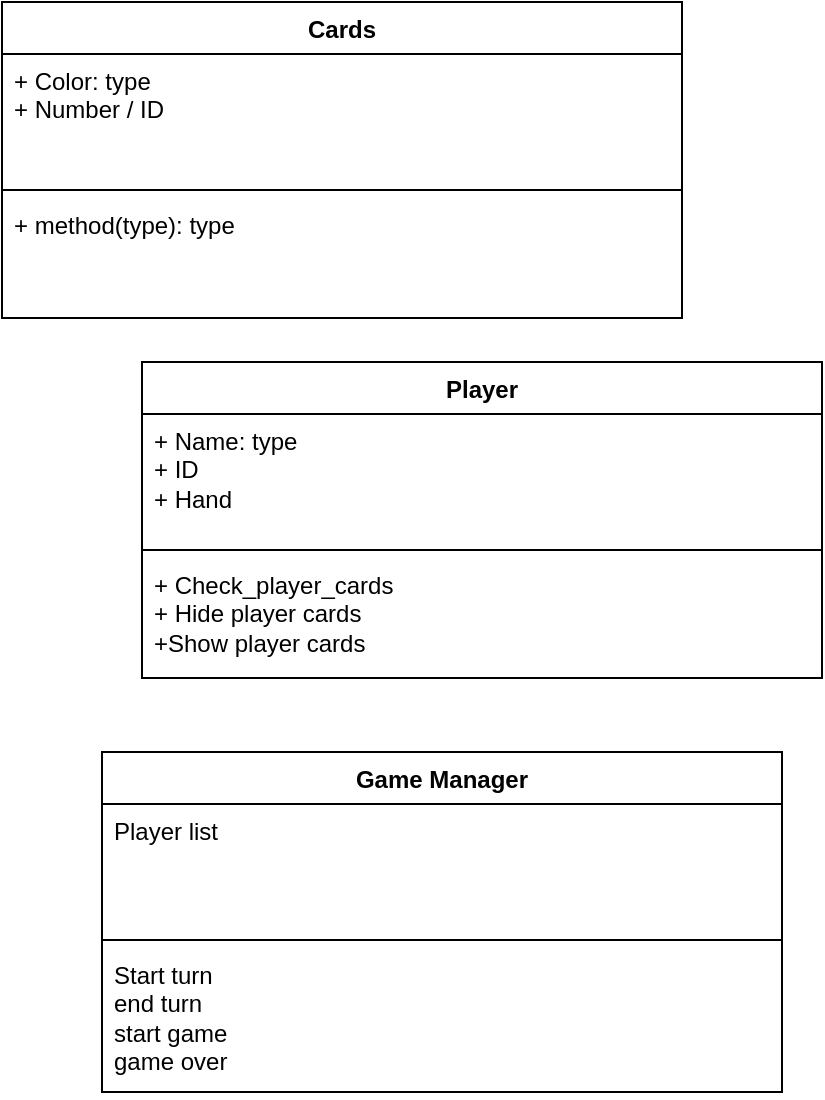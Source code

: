 <mxfile version="26.0.11">
  <diagram name="Seite-1" id="l1aC769Ys6lARXy5eB1C">
    <mxGraphModel dx="1194" dy="742" grid="1" gridSize="10" guides="1" tooltips="1" connect="1" arrows="1" fold="1" page="1" pageScale="1" pageWidth="827" pageHeight="1169" math="0" shadow="0">
      <root>
        <mxCell id="0" />
        <mxCell id="1" parent="0" />
        <mxCell id="y0SAWxoP3DSWaINTDisC-1" value="Cards" style="swimlane;fontStyle=1;align=center;verticalAlign=top;childLayout=stackLayout;horizontal=1;startSize=26;horizontalStack=0;resizeParent=1;resizeParentMax=0;resizeLast=0;collapsible=1;marginBottom=0;whiteSpace=wrap;html=1;" vertex="1" parent="1">
          <mxGeometry x="190" y="210" width="340" height="158" as="geometry" />
        </mxCell>
        <mxCell id="y0SAWxoP3DSWaINTDisC-2" value="+ Color: type&lt;div&gt;+ Number / ID&lt;/div&gt;&lt;div&gt;&lt;br&gt;&lt;/div&gt;" style="text;strokeColor=none;fillColor=none;align=left;verticalAlign=top;spacingLeft=4;spacingRight=4;overflow=hidden;rotatable=0;points=[[0,0.5],[1,0.5]];portConstraint=eastwest;whiteSpace=wrap;html=1;" vertex="1" parent="y0SAWxoP3DSWaINTDisC-1">
          <mxGeometry y="26" width="340" height="64" as="geometry" />
        </mxCell>
        <mxCell id="y0SAWxoP3DSWaINTDisC-3" value="" style="line;strokeWidth=1;fillColor=none;align=left;verticalAlign=middle;spacingTop=-1;spacingLeft=3;spacingRight=3;rotatable=0;labelPosition=right;points=[];portConstraint=eastwest;strokeColor=inherit;" vertex="1" parent="y0SAWxoP3DSWaINTDisC-1">
          <mxGeometry y="90" width="340" height="8" as="geometry" />
        </mxCell>
        <mxCell id="y0SAWxoP3DSWaINTDisC-4" value="+ method(type): type" style="text;strokeColor=none;fillColor=none;align=left;verticalAlign=top;spacingLeft=4;spacingRight=4;overflow=hidden;rotatable=0;points=[[0,0.5],[1,0.5]];portConstraint=eastwest;whiteSpace=wrap;html=1;" vertex="1" parent="y0SAWxoP3DSWaINTDisC-1">
          <mxGeometry y="98" width="340" height="60" as="geometry" />
        </mxCell>
        <mxCell id="y0SAWxoP3DSWaINTDisC-5" value="Player" style="swimlane;fontStyle=1;align=center;verticalAlign=top;childLayout=stackLayout;horizontal=1;startSize=26;horizontalStack=0;resizeParent=1;resizeParentMax=0;resizeLast=0;collapsible=1;marginBottom=0;whiteSpace=wrap;html=1;" vertex="1" parent="1">
          <mxGeometry x="260" y="390" width="340" height="158" as="geometry" />
        </mxCell>
        <mxCell id="y0SAWxoP3DSWaINTDisC-6" value="+ Name: type&lt;div&gt;+ ID&lt;/div&gt;&lt;div&gt;+ Hand&lt;/div&gt;&lt;div&gt;&lt;br&gt;&lt;/div&gt;" style="text;strokeColor=none;fillColor=none;align=left;verticalAlign=top;spacingLeft=4;spacingRight=4;overflow=hidden;rotatable=0;points=[[0,0.5],[1,0.5]];portConstraint=eastwest;whiteSpace=wrap;html=1;" vertex="1" parent="y0SAWxoP3DSWaINTDisC-5">
          <mxGeometry y="26" width="340" height="64" as="geometry" />
        </mxCell>
        <mxCell id="y0SAWxoP3DSWaINTDisC-7" value="" style="line;strokeWidth=1;fillColor=none;align=left;verticalAlign=middle;spacingTop=-1;spacingLeft=3;spacingRight=3;rotatable=0;labelPosition=right;points=[];portConstraint=eastwest;strokeColor=inherit;" vertex="1" parent="y0SAWxoP3DSWaINTDisC-5">
          <mxGeometry y="90" width="340" height="8" as="geometry" />
        </mxCell>
        <mxCell id="y0SAWxoP3DSWaINTDisC-8" value="+ Check_player_cards&lt;div&gt;+ Hide player cards&lt;/div&gt;&lt;div&gt;+Show player cards&lt;/div&gt;" style="text;strokeColor=none;fillColor=none;align=left;verticalAlign=top;spacingLeft=4;spacingRight=4;overflow=hidden;rotatable=0;points=[[0,0.5],[1,0.5]];portConstraint=eastwest;whiteSpace=wrap;html=1;" vertex="1" parent="y0SAWxoP3DSWaINTDisC-5">
          <mxGeometry y="98" width="340" height="60" as="geometry" />
        </mxCell>
        <mxCell id="y0SAWxoP3DSWaINTDisC-10" value="Game Manager" style="swimlane;fontStyle=1;align=center;verticalAlign=top;childLayout=stackLayout;horizontal=1;startSize=26;horizontalStack=0;resizeParent=1;resizeParentMax=0;resizeLast=0;collapsible=1;marginBottom=0;whiteSpace=wrap;html=1;" vertex="1" parent="1">
          <mxGeometry x="240" y="585" width="340" height="170" as="geometry" />
        </mxCell>
        <mxCell id="y0SAWxoP3DSWaINTDisC-11" value="Player list" style="text;strokeColor=none;fillColor=none;align=left;verticalAlign=top;spacingLeft=4;spacingRight=4;overflow=hidden;rotatable=0;points=[[0,0.5],[1,0.5]];portConstraint=eastwest;whiteSpace=wrap;html=1;" vertex="1" parent="y0SAWxoP3DSWaINTDisC-10">
          <mxGeometry y="26" width="340" height="64" as="geometry" />
        </mxCell>
        <mxCell id="y0SAWxoP3DSWaINTDisC-12" value="" style="line;strokeWidth=1;fillColor=none;align=left;verticalAlign=middle;spacingTop=-1;spacingLeft=3;spacingRight=3;rotatable=0;labelPosition=right;points=[];portConstraint=eastwest;strokeColor=inherit;" vertex="1" parent="y0SAWxoP3DSWaINTDisC-10">
          <mxGeometry y="90" width="340" height="8" as="geometry" />
        </mxCell>
        <mxCell id="y0SAWxoP3DSWaINTDisC-13" value="&lt;div&gt;Start turn&lt;/div&gt;&lt;div&gt;end turn&lt;/div&gt;&lt;div&gt;start game&lt;/div&gt;&lt;div&gt;game over&lt;/div&gt;" style="text;strokeColor=none;fillColor=none;align=left;verticalAlign=top;spacingLeft=4;spacingRight=4;overflow=hidden;rotatable=0;points=[[0,0.5],[1,0.5]];portConstraint=eastwest;whiteSpace=wrap;html=1;" vertex="1" parent="y0SAWxoP3DSWaINTDisC-10">
          <mxGeometry y="98" width="340" height="72" as="geometry" />
        </mxCell>
      </root>
    </mxGraphModel>
  </diagram>
</mxfile>
